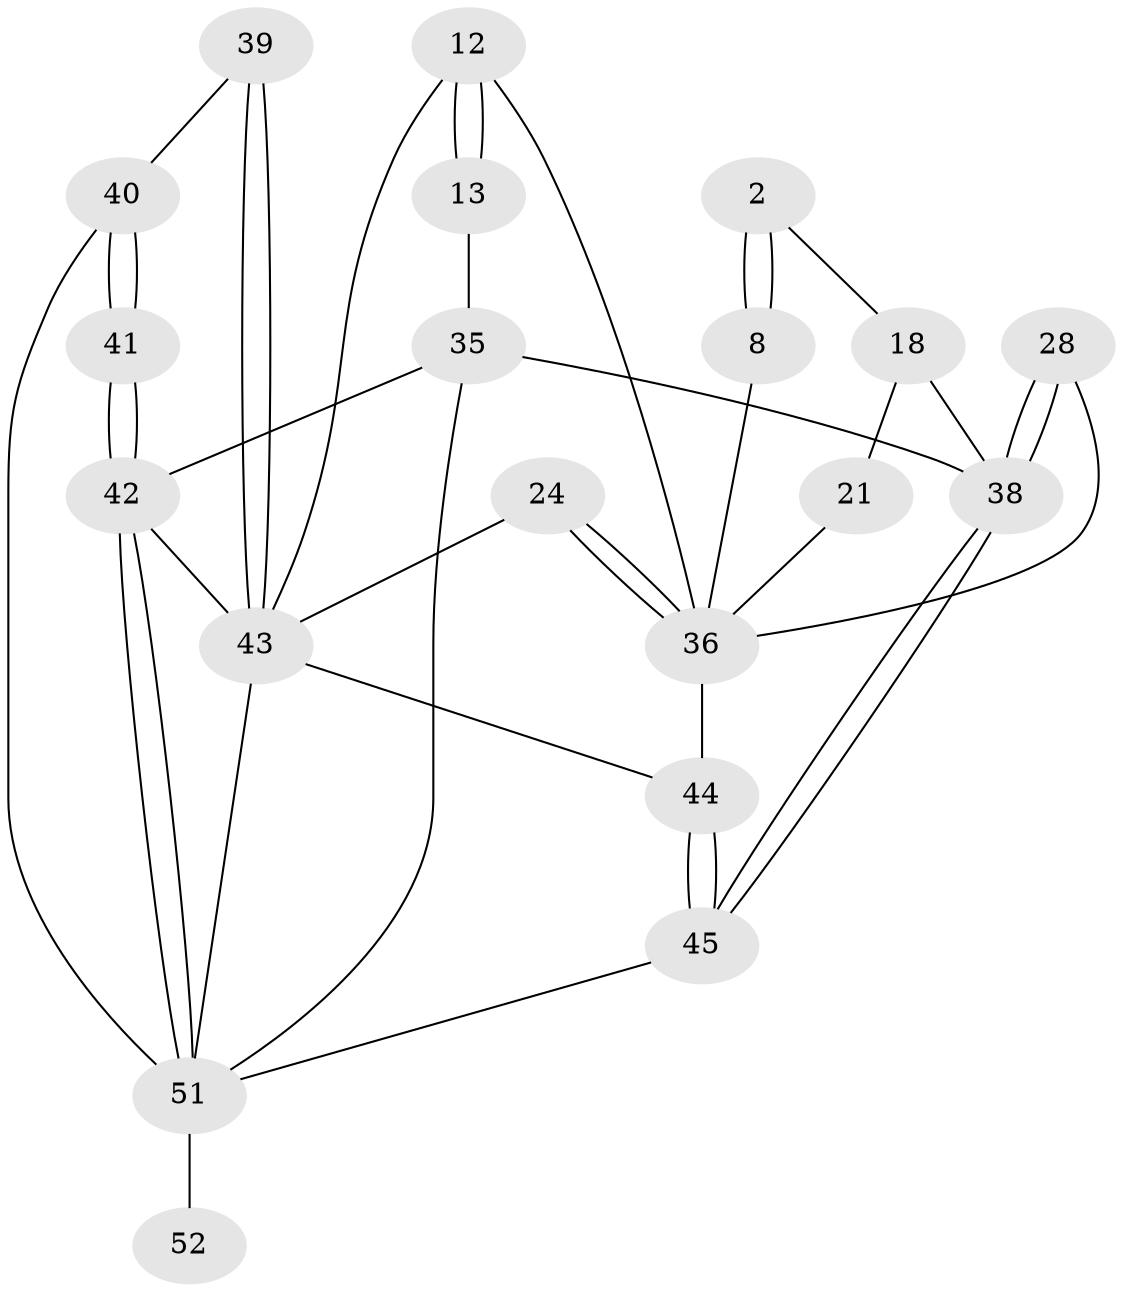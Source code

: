 // original degree distribution, {3: 0.09615384615384616, 5: 0.4423076923076923, 6: 0.2692307692307692, 4: 0.19230769230769232}
// Generated by graph-tools (version 1.1) at 2025/04/03/04/25 22:04:37]
// undirected, 20 vertices, 41 edges
graph export_dot {
graph [start="1"]
  node [color=gray90,style=filled];
  2 [pos="+1+0",super="+1"];
  8 [pos="+0.6686478092759068+0.18979828123311757"];
  12 [pos="+0.3395758044291127+0.2497047649448426",super="+11"];
  13 [pos="+0.33914815500318596+0.24895021232872916",super="+6"];
  18 [pos="+0.9676678121452607+0.3238553799093688",super="+16+15"];
  21 [pos="+0.9218580326317697+0.3725062897665639",super="+20"];
  24 [pos="+0.80214868598149+0.4790651944940684"];
  28 [pos="+1+0.6860051080644656"];
  35 [pos="+0+1",super="+5"];
  36 [pos="+0.990746780013858+0.597437129728024",super="+29+23"];
  38 [pos="+1+1",super="+4+17"];
  39 [pos="+0.2996932331423177+0.6377551871793333"];
  40 [pos="+0.2476044037372956+0.7077416605789993"];
  41 [pos="+0.09906431983253415+0.7366488028669885"];
  42 [pos="+0.018152721230468398+0.879721824861828",super="+34+33+32"];
  43 [pos="+0.533476275862601+0.7028749061853852",super="+26+27+37+31"];
  44 [pos="+0.8110078235237979+0.6503460314293631"];
  45 [pos="+0.9030945470625228+1"];
  51 [pos="+0.220357225911722+0.8393625378812234",super="+50+49"];
  52 [pos="+0.3163655498261681+0.8472143589996299"];
  2 -- 8 [weight=2];
  2 -- 8;
  2 -- 18;
  8 -- 36;
  12 -- 13 [weight=2];
  12 -- 13;
  12 -- 43 [weight=2];
  12 -- 36;
  13 -- 35;
  18 -- 21 [weight=2];
  18 -- 38 [weight=2];
  21 -- 36 [weight=2];
  24 -- 36 [weight=2];
  24 -- 36;
  24 -- 43;
  28 -- 38 [weight=2];
  28 -- 38;
  28 -- 36;
  35 -- 38 [weight=2];
  35 -- 42 [weight=2];
  35 -- 51;
  36 -- 44;
  38 -- 45;
  38 -- 45;
  39 -- 40;
  39 -- 43 [weight=2];
  39 -- 43;
  40 -- 41;
  40 -- 41;
  40 -- 51;
  41 -- 42 [weight=2];
  41 -- 42;
  42 -- 51;
  42 -- 51;
  42 -- 43;
  43 -- 44;
  43 -- 51;
  44 -- 45;
  44 -- 45;
  45 -- 51;
  51 -- 52 [weight=3];
}
